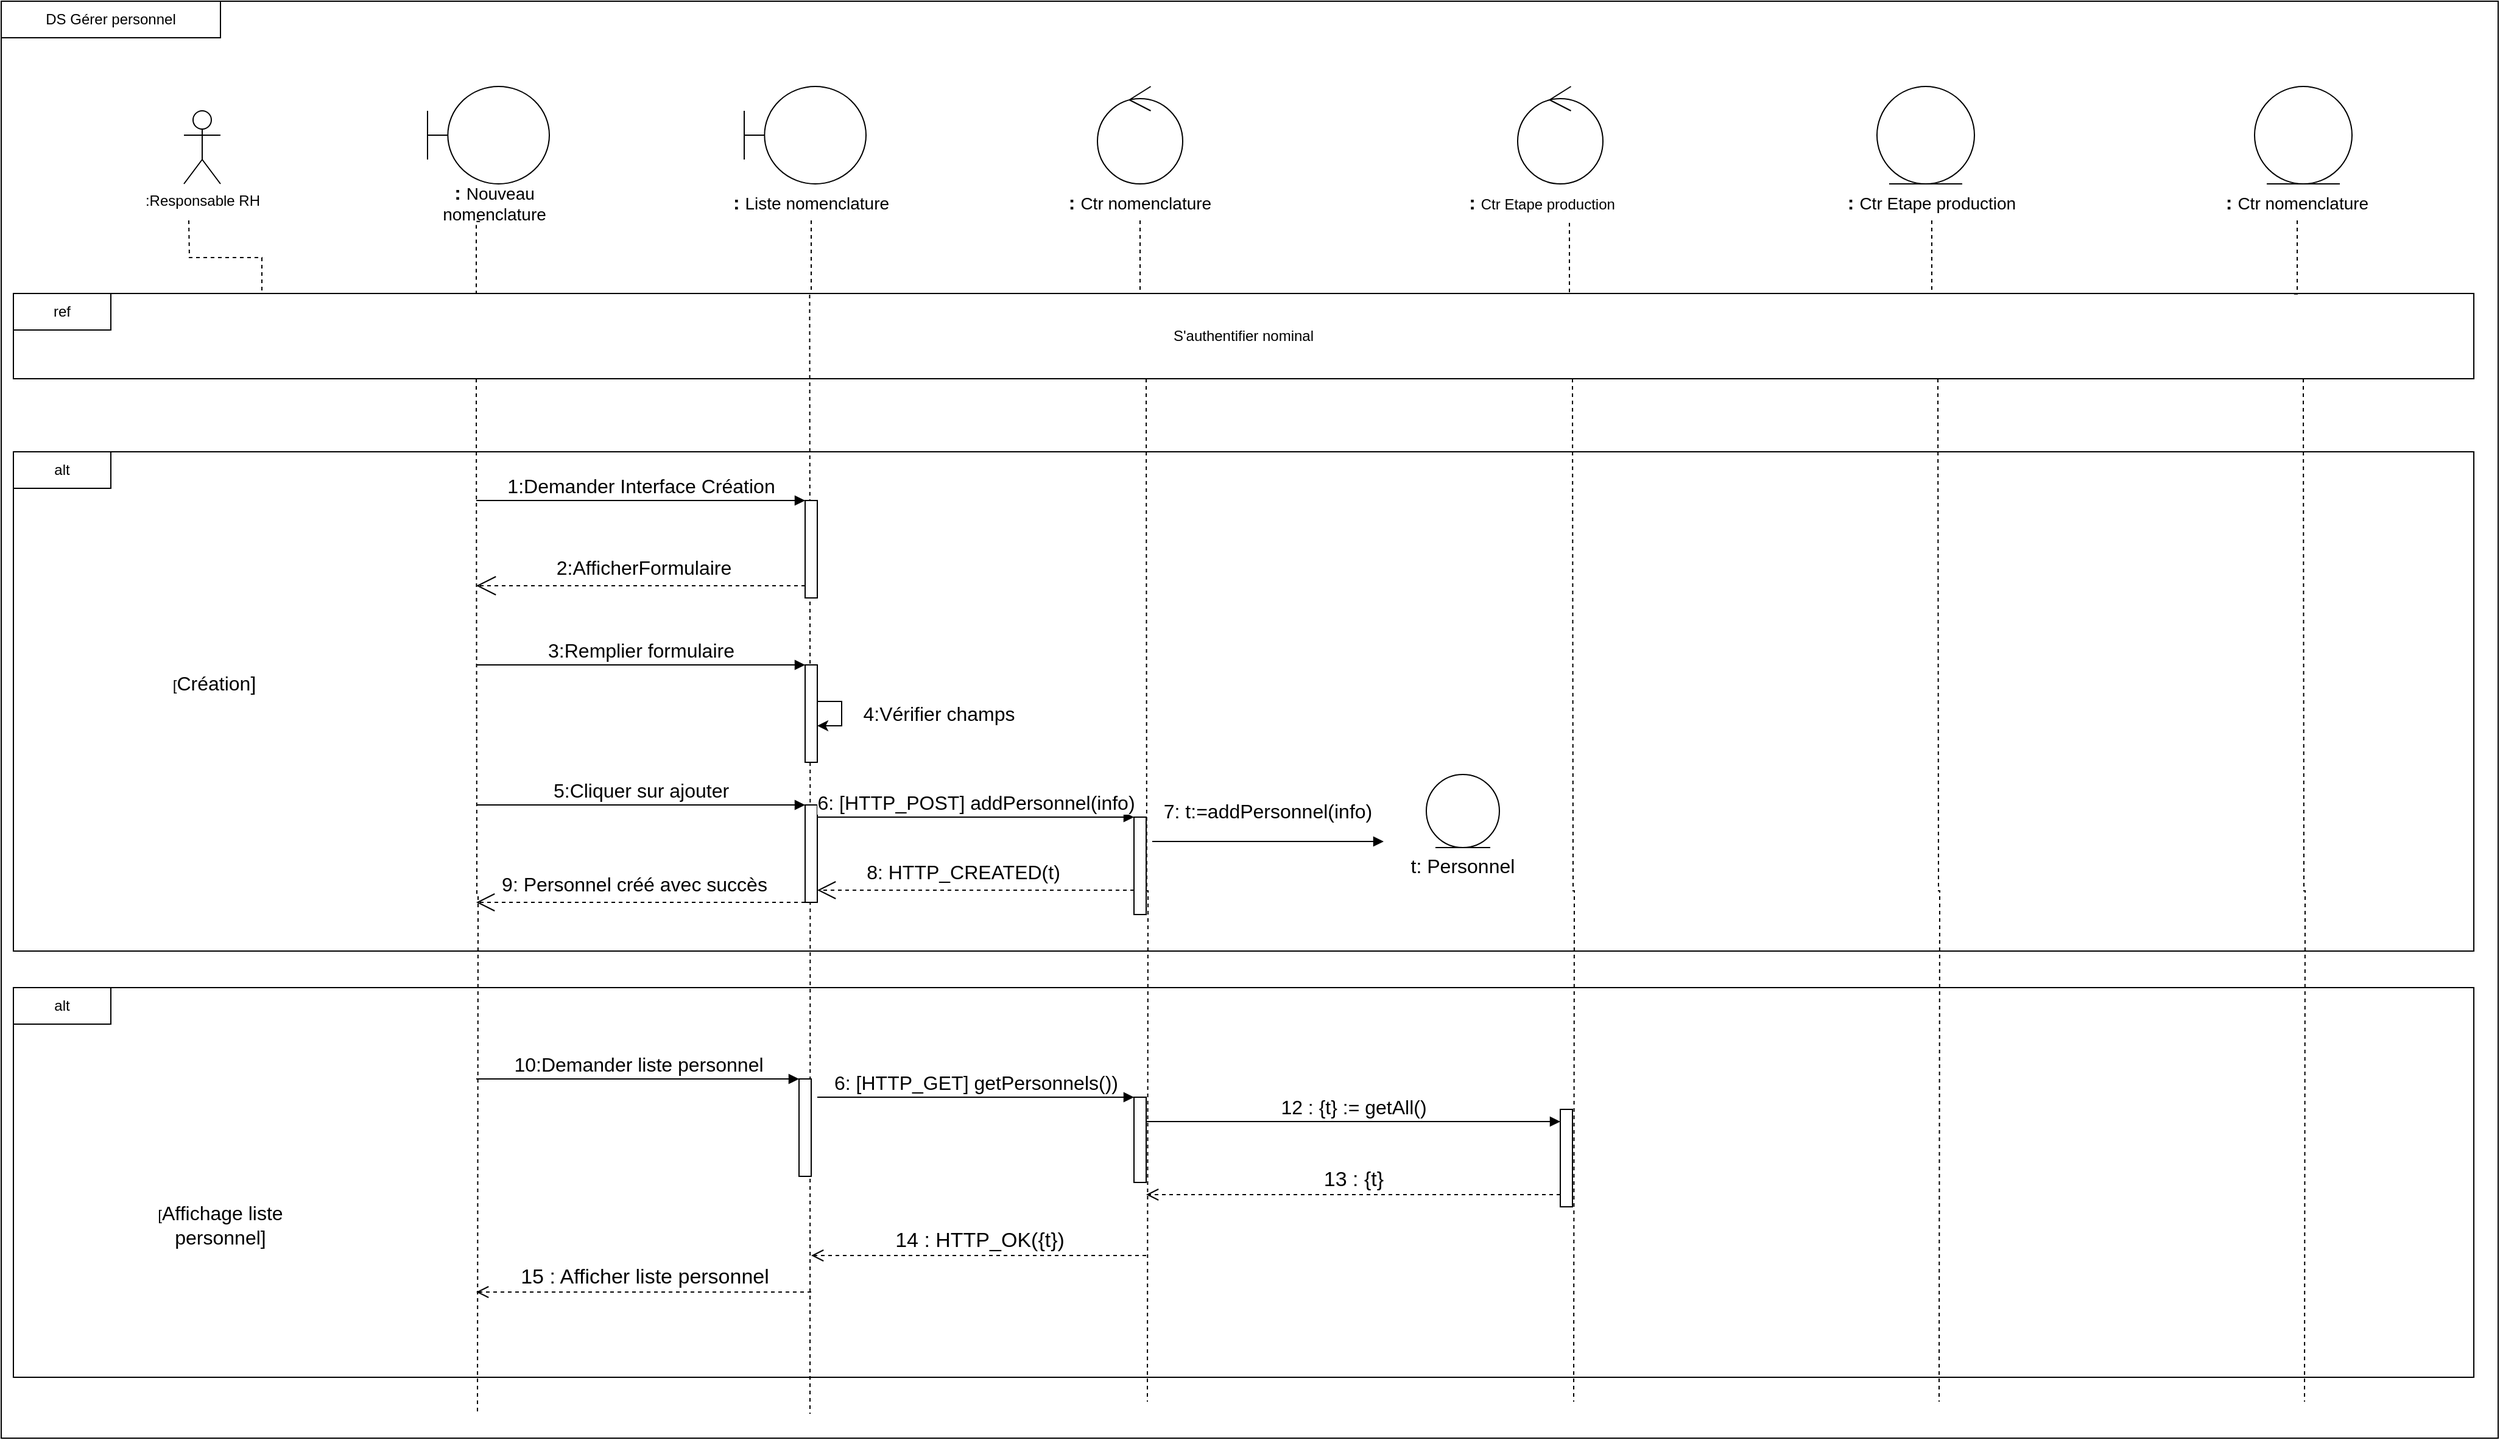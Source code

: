 <mxfile version="21.3.7" type="gitlab">
  <diagram name="Page-1" id="HHhuCHVrDzRqCsU30l4w">
    <mxGraphModel dx="2693" dy="2222" grid="1" gridSize="10" guides="1" tooltips="1" connect="1" arrows="1" fold="1" page="1" pageScale="1" pageWidth="827" pageHeight="1169" math="0" shadow="0">
      <root>
        <mxCell id="0" />
        <mxCell id="1" parent="0" />
        <mxCell id="67tb0t_BVhYQ47Y2KXhV-1" value="" style="rounded=0;whiteSpace=wrap;html=1;" vertex="1" parent="1">
          <mxGeometry x="-460" y="-160" width="2050" height="1180" as="geometry" />
        </mxCell>
        <mxCell id="67tb0t_BVhYQ47Y2KXhV-2" value="DS Gérer personnel" style="rounded=0;whiteSpace=wrap;html=1;" vertex="1" parent="1">
          <mxGeometry x="-460" y="-160" width="180" height="30" as="geometry" />
        </mxCell>
        <mxCell id="67tb0t_BVhYQ47Y2KXhV-3" value=":Responsable RH" style="shape=umlActor;verticalLabelPosition=bottom;verticalAlign=top;html=1;outlineConnect=0;" vertex="1" parent="1">
          <mxGeometry x="-310" y="-70" width="30" height="60" as="geometry" />
        </mxCell>
        <mxCell id="67tb0t_BVhYQ47Y2KXhV-4" value="" style="edgeStyle=orthogonalEdgeStyle;rounded=0;orthogonalLoop=1;jettySize=auto;html=1;endArrow=none;endFill=0;dashed=1;exitX=0.421;exitY=1.03;exitDx=0;exitDy=0;exitPerimeter=0;" edge="1" parent="1" source="67tb0t_BVhYQ47Y2KXhV-18" target="67tb0t_BVhYQ47Y2KXhV-8">
          <mxGeometry relative="1" as="geometry">
            <Array as="points">
              <mxPoint x="-70" y="21" />
            </Array>
          </mxGeometry>
        </mxCell>
        <mxCell id="67tb0t_BVhYQ47Y2KXhV-5" value="" style="shape=umlBoundary;whiteSpace=wrap;html=1;" vertex="1" parent="1">
          <mxGeometry x="-110" y="-90" width="100" height="80" as="geometry" />
        </mxCell>
        <mxCell id="67tb0t_BVhYQ47Y2KXhV-6" style="edgeStyle=orthogonalEdgeStyle;rounded=0;orthogonalLoop=1;jettySize=auto;html=1;entryX=0.454;entryY=0.013;entryDx=0;entryDy=0;entryPerimeter=0;endArrow=none;endFill=0;dashed=1;exitX=0.5;exitY=1;exitDx=0;exitDy=0;" edge="1" parent="1" source="67tb0t_BVhYQ47Y2KXhV-17" target="67tb0t_BVhYQ47Y2KXhV-8">
          <mxGeometry relative="1" as="geometry">
            <Array as="points">
              <mxPoint x="205" y="81" />
            </Array>
          </mxGeometry>
        </mxCell>
        <mxCell id="67tb0t_BVhYQ47Y2KXhV-7" value="" style="shape=umlBoundary;whiteSpace=wrap;html=1;" vertex="1" parent="1">
          <mxGeometry x="150" y="-90" width="100" height="80" as="geometry" />
        </mxCell>
        <mxCell id="67tb0t_BVhYQ47Y2KXhV-8" value="S&#39;authentifier nominal" style="rounded=0;whiteSpace=wrap;html=1;" vertex="1" parent="1">
          <mxGeometry x="-450" y="80" width="2020" height="70" as="geometry" />
        </mxCell>
        <mxCell id="67tb0t_BVhYQ47Y2KXhV-9" value="ref" style="rounded=0;whiteSpace=wrap;html=1;" vertex="1" parent="1">
          <mxGeometry x="-450" y="80" width="80" height="30" as="geometry" />
        </mxCell>
        <mxCell id="67tb0t_BVhYQ47Y2KXhV-10" value="" style="rounded=0;whiteSpace=wrap;html=1;" vertex="1" parent="1">
          <mxGeometry x="-450" y="650" width="2020" height="320" as="geometry" />
        </mxCell>
        <mxCell id="67tb0t_BVhYQ47Y2KXhV-11" value="alt" style="rounded=0;whiteSpace=wrap;html=1;" vertex="1" parent="1">
          <mxGeometry x="-450" y="650" width="80" height="30" as="geometry" />
        </mxCell>
        <mxCell id="67tb0t_BVhYQ47Y2KXhV-12" value="" style="rounded=0;whiteSpace=wrap;html=1;" vertex="1" parent="1">
          <mxGeometry x="-450" y="210" width="2020" height="410" as="geometry" />
        </mxCell>
        <mxCell id="67tb0t_BVhYQ47Y2KXhV-13" value="alt" style="rounded=0;whiteSpace=wrap;html=1;" vertex="1" parent="1">
          <mxGeometry x="-450" y="210" width="80" height="30" as="geometry" />
        </mxCell>
        <mxCell id="67tb0t_BVhYQ47Y2KXhV-14" style="edgeStyle=orthogonalEdgeStyle;rounded=0;orthogonalLoop=1;jettySize=auto;html=1;entryX=0.647;entryY=0;entryDx=0;entryDy=0;entryPerimeter=0;endArrow=none;endFill=0;dashed=1;exitX=0.5;exitY=1;exitDx=0;exitDy=0;" edge="1" parent="1" source="67tb0t_BVhYQ47Y2KXhV-16" target="67tb0t_BVhYQ47Y2KXhV-8">
          <mxGeometry relative="1" as="geometry">
            <Array as="points">
              <mxPoint x="475" y="80" />
            </Array>
          </mxGeometry>
        </mxCell>
        <mxCell id="67tb0t_BVhYQ47Y2KXhV-15" value="" style="ellipse;shape=umlControl;whiteSpace=wrap;html=1;" vertex="1" parent="1">
          <mxGeometry x="440" y="-90" width="70" height="80" as="geometry" />
        </mxCell>
        <mxCell id="67tb0t_BVhYQ47Y2KXhV-16" value="&lt;font style=&quot;&quot;&gt;&lt;b style=&quot;&quot;&gt;&lt;font style=&quot;font-size: 16px;&quot;&gt;: &lt;/font&gt;&lt;/b&gt;&lt;span style=&quot;font-size: 14px;&quot;&gt;Ctr nomenclature&lt;/span&gt;&lt;/font&gt;" style="text;html=1;strokeColor=none;fillColor=none;align=center;verticalAlign=middle;whiteSpace=wrap;rounded=0;" vertex="1" parent="1">
          <mxGeometry x="400" y="-10" width="150" height="30" as="geometry" />
        </mxCell>
        <mxCell id="67tb0t_BVhYQ47Y2KXhV-17" value="&lt;font style=&quot;&quot;&gt;&lt;font style=&quot;font-weight: bold; font-size: 16px;&quot;&gt;: &lt;/font&gt;&lt;font style=&quot;font-size: 14px;&quot;&gt;Liste nomenclature&lt;/font&gt;&lt;/font&gt;" style="text;html=1;strokeColor=none;fillColor=none;align=center;verticalAlign=middle;whiteSpace=wrap;rounded=0;" vertex="1" parent="1">
          <mxGeometry x="130" y="-10" width="150" height="30" as="geometry" />
        </mxCell>
        <mxCell id="67tb0t_BVhYQ47Y2KXhV-18" value="&lt;font style=&quot;&quot;&gt;&lt;b style=&quot;&quot;&gt;&lt;font style=&quot;font-size: 16px;&quot;&gt;: &lt;/font&gt;&lt;/b&gt;&lt;span style=&quot;font-size: 14px;&quot;&gt;Nouveau nomenclature&lt;/span&gt;&lt;/font&gt;" style="text;html=1;strokeColor=none;fillColor=none;align=center;verticalAlign=middle;whiteSpace=wrap;rounded=0;" vertex="1" parent="1">
          <mxGeometry x="-130" y="-10" width="150" height="30" as="geometry" />
        </mxCell>
        <mxCell id="67tb0t_BVhYQ47Y2KXhV-20" value="&lt;font style=&quot;&quot;&gt;&lt;b style=&quot;border-color: var(--border-color);&quot;&gt;&lt;font style=&quot;border-color: var(--border-color); font-size: 16px;&quot;&gt;:&amp;nbsp;&lt;/font&gt;&lt;/b&gt;Ctr Etape production&lt;span style=&quot;font-size: 14px;&quot;&gt;&lt;br&gt;&lt;/span&gt;&lt;/font&gt;" style="text;html=1;strokeColor=none;fillColor=none;align=center;verticalAlign=middle;whiteSpace=wrap;rounded=0;" vertex="1" parent="1">
          <mxGeometry x="730" y="-10" width="150" height="30" as="geometry" />
        </mxCell>
        <mxCell id="67tb0t_BVhYQ47Y2KXhV-21" style="edgeStyle=orthogonalEdgeStyle;rounded=0;orthogonalLoop=1;jettySize=auto;html=1;entryX=0.895;entryY=0;entryDx=0;entryDy=0;entryPerimeter=0;endArrow=none;endFill=0;dashed=1;exitX=0.65;exitY=1.067;exitDx=0;exitDy=0;exitPerimeter=0;" edge="1" parent="1" source="67tb0t_BVhYQ47Y2KXhV-20" target="67tb0t_BVhYQ47Y2KXhV-8">
          <mxGeometry relative="1" as="geometry">
            <mxPoint x="485" y="30" as="sourcePoint" />
            <mxPoint x="485" y="90" as="targetPoint" />
            <Array as="points">
              <mxPoint x="828" y="80" />
            </Array>
          </mxGeometry>
        </mxCell>
        <mxCell id="67tb0t_BVhYQ47Y2KXhV-22" style="edgeStyle=orthogonalEdgeStyle;rounded=0;orthogonalLoop=1;jettySize=auto;html=1;exitX=0.165;exitY=1.029;exitDx=0;exitDy=0;exitPerimeter=0;endArrow=none;endFill=0;dashed=1;" edge="1" parent="1">
          <mxGeometry relative="1" as="geometry">
            <mxPoint x="480" y="150" as="sourcePoint" />
            <mxPoint x="481" y="990" as="targetPoint" />
          </mxGeometry>
        </mxCell>
        <mxCell id="67tb0t_BVhYQ47Y2KXhV-23" style="edgeStyle=orthogonalEdgeStyle;rounded=0;orthogonalLoop=1;jettySize=auto;html=1;exitX=0.165;exitY=1.029;exitDx=0;exitDy=0;exitPerimeter=0;endArrow=none;endFill=0;dashed=1;" edge="1" parent="1">
          <mxGeometry relative="1" as="geometry">
            <mxPoint x="203.72" y="81" as="sourcePoint" />
            <mxPoint x="204" y="1000" as="targetPoint" />
          </mxGeometry>
        </mxCell>
        <mxCell id="67tb0t_BVhYQ47Y2KXhV-24" style="edgeStyle=orthogonalEdgeStyle;rounded=0;orthogonalLoop=1;jettySize=auto;html=1;exitX=0.165;exitY=1.029;exitDx=0;exitDy=0;exitPerimeter=0;endArrow=none;endFill=0;dashed=1;" edge="1" parent="1">
          <mxGeometry relative="1" as="geometry">
            <mxPoint x="-70" y="150" as="sourcePoint" />
            <mxPoint x="-69" y="1000" as="targetPoint" />
          </mxGeometry>
        </mxCell>
        <mxCell id="67tb0t_BVhYQ47Y2KXhV-25" value="[&lt;span style=&quot;font-size: 16px;&quot;&gt;Création&lt;/span&gt;&lt;span style=&quot;font-size: 16px;&quot;&gt;]&lt;/span&gt;" style="text;html=1;strokeColor=none;fillColor=none;align=center;verticalAlign=middle;whiteSpace=wrap;rounded=0;" vertex="1" parent="1">
          <mxGeometry x="-375" y="360" width="180" height="80" as="geometry" />
        </mxCell>
        <mxCell id="67tb0t_BVhYQ47Y2KXhV-26" value="[&lt;span style=&quot;font-size: 16px;&quot;&gt;Affichage liste personnel&lt;/span&gt;&lt;span style=&quot;font-size: 16px;&quot;&gt;]&lt;/span&gt;" style="text;html=1;strokeColor=none;fillColor=none;align=center;verticalAlign=middle;whiteSpace=wrap;rounded=0;" vertex="1" parent="1">
          <mxGeometry x="-370" y="805" width="180" height="80" as="geometry" />
        </mxCell>
        <mxCell id="67tb0t_BVhYQ47Y2KXhV-27" style="edgeStyle=orthogonalEdgeStyle;rounded=0;orthogonalLoop=1;jettySize=auto;html=1;exitX=0.165;exitY=1.029;exitDx=0;exitDy=0;exitPerimeter=0;endArrow=none;endFill=0;dashed=1;" edge="1" parent="1">
          <mxGeometry relative="1" as="geometry">
            <mxPoint x="830" y="150" as="sourcePoint" />
            <mxPoint x="831" y="990" as="targetPoint" />
          </mxGeometry>
        </mxCell>
        <mxCell id="67tb0t_BVhYQ47Y2KXhV-28" style="edgeStyle=elbowEdgeStyle;rounded=0;orthogonalLoop=1;jettySize=auto;html=1;elbow=vertical;curved=0;endSize=14;endArrow=open;endFill=0;dashed=1;" edge="1" parent="1" source="67tb0t_BVhYQ47Y2KXhV-29">
          <mxGeometry relative="1" as="geometry">
            <mxPoint x="-70" y="320" as="targetPoint" />
          </mxGeometry>
        </mxCell>
        <mxCell id="67tb0t_BVhYQ47Y2KXhV-29" value="" style="html=1;points=[];perimeter=orthogonalPerimeter;outlineConnect=0;targetShapes=umlLifeline;portConstraint=eastwest;newEdgeStyle={&quot;edgeStyle&quot;:&quot;elbowEdgeStyle&quot;,&quot;elbow&quot;:&quot;vertical&quot;,&quot;curved&quot;:0,&quot;rounded&quot;:0};" vertex="1" parent="1">
          <mxGeometry x="200" y="250" width="10" height="80" as="geometry" />
        </mxCell>
        <mxCell id="67tb0t_BVhYQ47Y2KXhV-30" value="&lt;font style=&quot;font-size: 16px;&quot;&gt;1:Demander Interface Création&lt;/font&gt;" style="html=1;verticalAlign=bottom;startArrow=none;endArrow=block;startSize=8;edgeStyle=elbowEdgeStyle;elbow=vertical;curved=0;rounded=0;startFill=0;" edge="1" parent="1" target="67tb0t_BVhYQ47Y2KXhV-29">
          <mxGeometry relative="1" as="geometry">
            <mxPoint x="-70" y="250" as="sourcePoint" />
          </mxGeometry>
        </mxCell>
        <mxCell id="67tb0t_BVhYQ47Y2KXhV-31" value="&lt;font style=&quot;font-size: 16px;&quot;&gt;2:AfficherFormulaire&amp;nbsp;&lt;/font&gt;" style="text;html=1;strokeColor=none;fillColor=none;align=center;verticalAlign=middle;whiteSpace=wrap;rounded=0;" vertex="1" parent="1">
          <mxGeometry x="-30" y="290" width="200" height="30" as="geometry" />
        </mxCell>
        <mxCell id="67tb0t_BVhYQ47Y2KXhV-32" value="" style="html=1;points=[];perimeter=orthogonalPerimeter;outlineConnect=0;targetShapes=umlLifeline;portConstraint=eastwest;newEdgeStyle={&quot;edgeStyle&quot;:&quot;elbowEdgeStyle&quot;,&quot;elbow&quot;:&quot;vertical&quot;,&quot;curved&quot;:0,&quot;rounded&quot;:0};" vertex="1" parent="1">
          <mxGeometry x="200" y="385" width="10" height="80" as="geometry" />
        </mxCell>
        <mxCell id="67tb0t_BVhYQ47Y2KXhV-33" value="&lt;font style=&quot;font-size: 16px;&quot;&gt;3:Remplier formulaire&lt;/font&gt;" style="html=1;verticalAlign=bottom;startArrow=none;endArrow=block;startSize=8;edgeStyle=elbowEdgeStyle;elbow=vertical;curved=0;rounded=0;startFill=0;" edge="1" parent="1" target="67tb0t_BVhYQ47Y2KXhV-32">
          <mxGeometry relative="1" as="geometry">
            <mxPoint x="-70" y="385" as="sourcePoint" />
          </mxGeometry>
        </mxCell>
        <mxCell id="67tb0t_BVhYQ47Y2KXhV-34" style="edgeStyle=elbowEdgeStyle;rounded=0;orthogonalLoop=1;jettySize=auto;html=1;elbow=vertical;curved=0;" edge="1" parent="1" source="67tb0t_BVhYQ47Y2KXhV-32" target="67tb0t_BVhYQ47Y2KXhV-32">
          <mxGeometry relative="1" as="geometry" />
        </mxCell>
        <mxCell id="67tb0t_BVhYQ47Y2KXhV-35" value="&lt;font style=&quot;font-size: 16px;&quot;&gt;4:Vérifier champs&lt;/font&gt;" style="text;html=1;strokeColor=none;fillColor=none;align=center;verticalAlign=middle;whiteSpace=wrap;rounded=0;" vertex="1" parent="1">
          <mxGeometry x="240" y="410" width="140" height="30" as="geometry" />
        </mxCell>
        <mxCell id="67tb0t_BVhYQ47Y2KXhV-36" style="edgeStyle=elbowEdgeStyle;rounded=0;orthogonalLoop=1;jettySize=auto;html=1;elbow=vertical;curved=0;dashed=1;endArrow=open;endFill=0;endSize=13;" edge="1" parent="1" source="67tb0t_BVhYQ47Y2KXhV-37">
          <mxGeometry relative="1" as="geometry">
            <mxPoint x="-70" y="580" as="targetPoint" />
          </mxGeometry>
        </mxCell>
        <mxCell id="67tb0t_BVhYQ47Y2KXhV-37" value="" style="html=1;points=[];perimeter=orthogonalPerimeter;outlineConnect=0;targetShapes=umlLifeline;portConstraint=eastwest;newEdgeStyle={&quot;edgeStyle&quot;:&quot;elbowEdgeStyle&quot;,&quot;elbow&quot;:&quot;vertical&quot;,&quot;curved&quot;:0,&quot;rounded&quot;:0};" vertex="1" parent="1">
          <mxGeometry x="200" y="500" width="10" height="80" as="geometry" />
        </mxCell>
        <mxCell id="67tb0t_BVhYQ47Y2KXhV-38" value="&lt;font style=&quot;font-size: 16px;&quot;&gt;5:Cliquer sur ajouter&lt;/font&gt;" style="html=1;verticalAlign=bottom;startArrow=none;endArrow=block;startSize=8;edgeStyle=elbowEdgeStyle;elbow=vertical;curved=0;rounded=0;startFill=0;" edge="1" parent="1" target="67tb0t_BVhYQ47Y2KXhV-37">
          <mxGeometry relative="1" as="geometry">
            <mxPoint x="-70" y="500" as="sourcePoint" />
            <mxPoint as="offset" />
          </mxGeometry>
        </mxCell>
        <mxCell id="67tb0t_BVhYQ47Y2KXhV-39" style="edgeStyle=elbowEdgeStyle;rounded=0;orthogonalLoop=1;jettySize=auto;html=1;elbow=vertical;curved=0;endArrow=open;endFill=0;dashed=1;startSize=12;endSize=13;" edge="1" parent="1" source="67tb0t_BVhYQ47Y2KXhV-40" target="67tb0t_BVhYQ47Y2KXhV-37">
          <mxGeometry relative="1" as="geometry">
            <Array as="points">
              <mxPoint x="270" y="570" />
            </Array>
          </mxGeometry>
        </mxCell>
        <mxCell id="67tb0t_BVhYQ47Y2KXhV-40" value="" style="html=1;points=[];perimeter=orthogonalPerimeter;outlineConnect=0;targetShapes=umlLifeline;portConstraint=eastwest;newEdgeStyle={&quot;edgeStyle&quot;:&quot;elbowEdgeStyle&quot;,&quot;elbow&quot;:&quot;vertical&quot;,&quot;curved&quot;:0,&quot;rounded&quot;:0};" vertex="1" parent="1">
          <mxGeometry x="470" y="510" width="10" height="80" as="geometry" />
        </mxCell>
        <mxCell id="67tb0t_BVhYQ47Y2KXhV-41" value="&lt;font style=&quot;font-size: 16px;&quot;&gt;6: [HTTP_POST] addPersonnel(info)&lt;/font&gt;" style="html=1;verticalAlign=bottom;startArrow=none;endArrow=block;startSize=8;edgeStyle=elbowEdgeStyle;elbow=vertical;curved=0;rounded=0;startFill=0;" edge="1" parent="1" source="67tb0t_BVhYQ47Y2KXhV-37" target="67tb0t_BVhYQ47Y2KXhV-40">
          <mxGeometry relative="1" as="geometry">
            <mxPoint x="210" y="510" as="sourcePoint" />
            <mxPoint as="offset" />
            <Array as="points">
              <mxPoint x="350" y="510" />
              <mxPoint x="380" y="530" />
              <mxPoint x="420" y="520" />
            </Array>
          </mxGeometry>
        </mxCell>
        <mxCell id="67tb0t_BVhYQ47Y2KXhV-42" value="" style="ellipse;shape=umlEntity;whiteSpace=wrap;html=1;" vertex="1" parent="1">
          <mxGeometry x="710" y="475" width="60" height="60" as="geometry" />
        </mxCell>
        <mxCell id="67tb0t_BVhYQ47Y2KXhV-43" value="" style="html=1;verticalAlign=bottom;startArrow=none;endArrow=block;startSize=8;edgeStyle=elbowEdgeStyle;elbow=vertical;curved=0;rounded=0;startFill=0;" edge="1" parent="1">
          <mxGeometry relative="1" as="geometry">
            <mxPoint x="485" y="530" as="sourcePoint" />
            <mxPoint as="offset" />
            <mxPoint x="675" y="530" as="targetPoint" />
            <Array as="points">
              <mxPoint x="625" y="530" />
            </Array>
          </mxGeometry>
        </mxCell>
        <mxCell id="67tb0t_BVhYQ47Y2KXhV-44" value="&lt;span style=&quot;font-size: 16px;&quot;&gt;7: t:=addPersonnel(info)&lt;/span&gt;" style="text;html=1;strokeColor=none;fillColor=none;align=center;verticalAlign=middle;whiteSpace=wrap;rounded=0;" vertex="1" parent="1">
          <mxGeometry x="480" y="490" width="200" height="30" as="geometry" />
        </mxCell>
        <mxCell id="67tb0t_BVhYQ47Y2KXhV-46" value="&lt;span style=&quot;font-size: 16px;&quot;&gt;t: Personnel&lt;/span&gt;" style="text;html=1;strokeColor=none;fillColor=none;align=center;verticalAlign=middle;whiteSpace=wrap;rounded=0;" vertex="1" parent="1">
          <mxGeometry x="695" y="535" width="90" height="30" as="geometry" />
        </mxCell>
        <mxCell id="67tb0t_BVhYQ47Y2KXhV-47" value="&lt;span style=&quot;font-size: 16px;&quot;&gt;8: HTTP_CREATED(t)&lt;/span&gt;" style="text;html=1;strokeColor=none;fillColor=none;align=center;verticalAlign=middle;whiteSpace=wrap;rounded=0;" vertex="1" parent="1">
          <mxGeometry x="230" y="540" width="200" height="30" as="geometry" />
        </mxCell>
        <mxCell id="67tb0t_BVhYQ47Y2KXhV-48" value="&lt;span style=&quot;font-size: 16px;&quot;&gt;9: Personnel créé avec succès&lt;/span&gt;" style="text;html=1;strokeColor=none;fillColor=none;align=center;verticalAlign=middle;whiteSpace=wrap;rounded=0;" vertex="1" parent="1">
          <mxGeometry x="-60" y="550" width="240" height="30" as="geometry" />
        </mxCell>
        <mxCell id="67tb0t_BVhYQ47Y2KXhV-49" value="" style="html=1;points=[];perimeter=orthogonalPerimeter;outlineConnect=0;targetShapes=umlLifeline;portConstraint=eastwest;newEdgeStyle={&quot;edgeStyle&quot;:&quot;elbowEdgeStyle&quot;,&quot;elbow&quot;:&quot;vertical&quot;,&quot;curved&quot;:0,&quot;rounded&quot;:0};" vertex="1" parent="1">
          <mxGeometry x="195" y="725" width="10" height="80" as="geometry" />
        </mxCell>
        <mxCell id="67tb0t_BVhYQ47Y2KXhV-50" value="&lt;font style=&quot;font-size: 16px;&quot;&gt;10:Demander liste personnel&lt;/font&gt;" style="html=1;verticalAlign=bottom;endArrow=block;edgeStyle=elbowEdgeStyle;elbow=vertical;curved=0;rounded=0;" edge="1" parent="1" target="67tb0t_BVhYQ47Y2KXhV-49">
          <mxGeometry relative="1" as="geometry">
            <mxPoint x="-70" y="725" as="sourcePoint" />
          </mxGeometry>
        </mxCell>
        <mxCell id="67tb0t_BVhYQ47Y2KXhV-51" value="" style="html=1;points=[];perimeter=orthogonalPerimeter;outlineConnect=0;targetShapes=umlLifeline;portConstraint=eastwest;newEdgeStyle={&quot;edgeStyle&quot;:&quot;elbowEdgeStyle&quot;,&quot;elbow&quot;:&quot;vertical&quot;,&quot;curved&quot;:0,&quot;rounded&quot;:0};" vertex="1" parent="1">
          <mxGeometry x="470" y="740" width="10" height="70" as="geometry" />
        </mxCell>
        <mxCell id="67tb0t_BVhYQ47Y2KXhV-52" value="&lt;font style=&quot;font-size: 16px;&quot;&gt;6: [HTTP_GET] getPersonnels())&lt;/font&gt;" style="html=1;verticalAlign=bottom;startArrow=none;endArrow=block;startSize=8;edgeStyle=elbowEdgeStyle;elbow=vertical;curved=0;rounded=0;startFill=0;" edge="1" parent="1" target="67tb0t_BVhYQ47Y2KXhV-51">
          <mxGeometry relative="1" as="geometry">
            <mxPoint x="210" y="740" as="sourcePoint" />
            <mxPoint as="offset" />
            <Array as="points">
              <mxPoint x="350" y="740" />
              <mxPoint x="380" y="760" />
              <mxPoint x="420" y="750" />
            </Array>
          </mxGeometry>
        </mxCell>
        <mxCell id="67tb0t_BVhYQ47Y2KXhV-53" value="" style="html=1;points=[];perimeter=orthogonalPerimeter;outlineConnect=0;targetShapes=umlLifeline;portConstraint=eastwest;newEdgeStyle={&quot;edgeStyle&quot;:&quot;elbowEdgeStyle&quot;,&quot;elbow&quot;:&quot;vertical&quot;,&quot;curved&quot;:0,&quot;rounded&quot;:0};" vertex="1" parent="1">
          <mxGeometry x="820" y="750" width="10" height="80" as="geometry" />
        </mxCell>
        <mxCell id="67tb0t_BVhYQ47Y2KXhV-54" value="&lt;font style=&quot;font-size: 16px;&quot;&gt;12 : {t} := getAll()&lt;/font&gt;" style="html=1;verticalAlign=bottom;endArrow=block;edgeStyle=elbowEdgeStyle;elbow=vertical;curved=0;rounded=0;exitX=1;exitY=0.286;exitDx=0;exitDy=0;exitPerimeter=0;" edge="1" parent="1" source="67tb0t_BVhYQ47Y2KXhV-51" target="67tb0t_BVhYQ47Y2KXhV-53">
          <mxGeometry relative="1" as="geometry">
            <mxPoint x="490" y="760" as="sourcePoint" />
          </mxGeometry>
        </mxCell>
        <mxCell id="67tb0t_BVhYQ47Y2KXhV-55" value="&lt;font style=&quot;font-size: 17px;&quot;&gt;13 : {t}&lt;/font&gt;" style="html=1;verticalAlign=bottom;endArrow=open;dashed=1;endSize=8;edgeStyle=elbowEdgeStyle;elbow=vertical;curved=0;rounded=0;" edge="1" parent="1" source="67tb0t_BVhYQ47Y2KXhV-53">
          <mxGeometry relative="1" as="geometry">
            <mxPoint x="480" y="820" as="targetPoint" />
          </mxGeometry>
        </mxCell>
        <mxCell id="67tb0t_BVhYQ47Y2KXhV-56" value="&lt;font style=&quot;font-size: 17px;&quot;&gt;14 : HTTP_OK({t})&lt;/font&gt;" style="html=1;verticalAlign=bottom;endArrow=open;dashed=1;endSize=8;edgeStyle=elbowEdgeStyle;elbow=vertical;curved=0;rounded=0;" edge="1" parent="1">
          <mxGeometry relative="1" as="geometry">
            <mxPoint x="205" y="870" as="targetPoint" />
            <mxPoint x="480" y="870" as="sourcePoint" />
          </mxGeometry>
        </mxCell>
        <mxCell id="67tb0t_BVhYQ47Y2KXhV-57" value="&lt;font style=&quot;font-size: 17px;&quot;&gt;15 : Afficher liste personnel&lt;/font&gt;" style="html=1;verticalAlign=bottom;endArrow=open;dashed=1;endSize=8;edgeStyle=elbowEdgeStyle;elbow=vertical;curved=0;rounded=0;" edge="1" parent="1">
          <mxGeometry relative="1" as="geometry">
            <mxPoint x="-70" y="900" as="targetPoint" />
            <mxPoint x="205" y="900" as="sourcePoint" />
          </mxGeometry>
        </mxCell>
        <mxCell id="67tb0t_BVhYQ47Y2KXhV-58" value="" style="edgeStyle=orthogonalEdgeStyle;rounded=0;orthogonalLoop=1;jettySize=auto;html=1;endArrow=none;endFill=0;dashed=1;entryX=0.101;entryY=0.003;entryDx=0;entryDy=0;entryPerimeter=0;" edge="1" parent="1" target="67tb0t_BVhYQ47Y2KXhV-8">
          <mxGeometry relative="1" as="geometry">
            <mxPoint x="-306" y="20" as="sourcePoint" />
            <mxPoint x="-60" y="90" as="targetPoint" />
            <Array as="points" />
          </mxGeometry>
        </mxCell>
        <mxCell id="67tb0t_BVhYQ47Y2KXhV-62" style="edgeStyle=orthogonalEdgeStyle;rounded=0;orthogonalLoop=1;jettySize=auto;html=1;entryX=0.647;entryY=0;entryDx=0;entryDy=0;entryPerimeter=0;endArrow=none;endFill=0;dashed=1;exitX=0.5;exitY=1;exitDx=0;exitDy=0;" edge="1" parent="1" source="67tb0t_BVhYQ47Y2KXhV-64">
          <mxGeometry relative="1" as="geometry">
            <mxPoint x="1306" y="80" as="targetPoint" />
            <Array as="points">
              <mxPoint x="1125" y="80" />
            </Array>
          </mxGeometry>
        </mxCell>
        <mxCell id="67tb0t_BVhYQ47Y2KXhV-64" value="&lt;font style=&quot;&quot;&gt;&lt;b style=&quot;&quot;&gt;&lt;font style=&quot;font-size: 16px;&quot;&gt;: &lt;/font&gt;&lt;/b&gt;&lt;span style=&quot;font-size: 14px;&quot;&gt;Ctr Etape production&lt;/span&gt;&lt;/font&gt;" style="text;html=1;strokeColor=none;fillColor=none;align=center;verticalAlign=middle;whiteSpace=wrap;rounded=0;" vertex="1" parent="1">
          <mxGeometry x="1050" y="-10" width="150" height="30" as="geometry" />
        </mxCell>
        <mxCell id="67tb0t_BVhYQ47Y2KXhV-65" style="edgeStyle=orthogonalEdgeStyle;rounded=0;orthogonalLoop=1;jettySize=auto;html=1;exitX=0.165;exitY=1.029;exitDx=0;exitDy=0;exitPerimeter=0;endArrow=none;endFill=0;dashed=1;" edge="1" parent="1">
          <mxGeometry relative="1" as="geometry">
            <mxPoint x="1130" y="150" as="sourcePoint" />
            <mxPoint x="1131" y="990" as="targetPoint" />
          </mxGeometry>
        </mxCell>
        <mxCell id="67tb0t_BVhYQ47Y2KXhV-70" style="edgeStyle=orthogonalEdgeStyle;rounded=0;orthogonalLoop=1;jettySize=auto;html=1;entryX=0.926;entryY=0.005;entryDx=0;entryDy=0;entryPerimeter=0;endArrow=none;endFill=0;dashed=1;exitX=0.5;exitY=1;exitDx=0;exitDy=0;" edge="1" parent="1" source="67tb0t_BVhYQ47Y2KXhV-72" target="67tb0t_BVhYQ47Y2KXhV-8">
          <mxGeometry relative="1" as="geometry">
            <mxPoint x="1606" y="80" as="targetPoint" />
            <Array as="points">
              <mxPoint x="1425" y="80" />
            </Array>
          </mxGeometry>
        </mxCell>
        <mxCell id="67tb0t_BVhYQ47Y2KXhV-72" value="&lt;font style=&quot;&quot;&gt;&lt;b style=&quot;&quot;&gt;&lt;font style=&quot;font-size: 16px;&quot;&gt;: &lt;/font&gt;&lt;/b&gt;&lt;span style=&quot;font-size: 14px;&quot;&gt;Ctr nomenclature&lt;/span&gt;&lt;/font&gt;" style="text;html=1;strokeColor=none;fillColor=none;align=center;verticalAlign=middle;whiteSpace=wrap;rounded=0;" vertex="1" parent="1">
          <mxGeometry x="1350" y="-10" width="150" height="30" as="geometry" />
        </mxCell>
        <mxCell id="67tb0t_BVhYQ47Y2KXhV-73" style="edgeStyle=orthogonalEdgeStyle;rounded=0;orthogonalLoop=1;jettySize=auto;html=1;exitX=0.165;exitY=1.029;exitDx=0;exitDy=0;exitPerimeter=0;endArrow=none;endFill=0;dashed=1;" edge="1" parent="1">
          <mxGeometry relative="1" as="geometry">
            <mxPoint x="1430" y="150" as="sourcePoint" />
            <mxPoint x="1431" y="990" as="targetPoint" />
          </mxGeometry>
        </mxCell>
        <mxCell id="67tb0t_BVhYQ47Y2KXhV-76" value="" style="ellipse;shape=umlEntity;whiteSpace=wrap;html=1;" vertex="1" parent="1">
          <mxGeometry x="1390" y="-90" width="80" height="80" as="geometry" />
        </mxCell>
        <mxCell id="67tb0t_BVhYQ47Y2KXhV-78" value="" style="ellipse;shape=umlEntity;whiteSpace=wrap;html=1;" vertex="1" parent="1">
          <mxGeometry x="1080" y="-90" width="80" height="80" as="geometry" />
        </mxCell>
        <mxCell id="67tb0t_BVhYQ47Y2KXhV-79" value="" style="ellipse;shape=umlControl;whiteSpace=wrap;html=1;" vertex="1" parent="1">
          <mxGeometry x="785" y="-90" width="70" height="80" as="geometry" />
        </mxCell>
      </root>
    </mxGraphModel>
  </diagram>
</mxfile>
